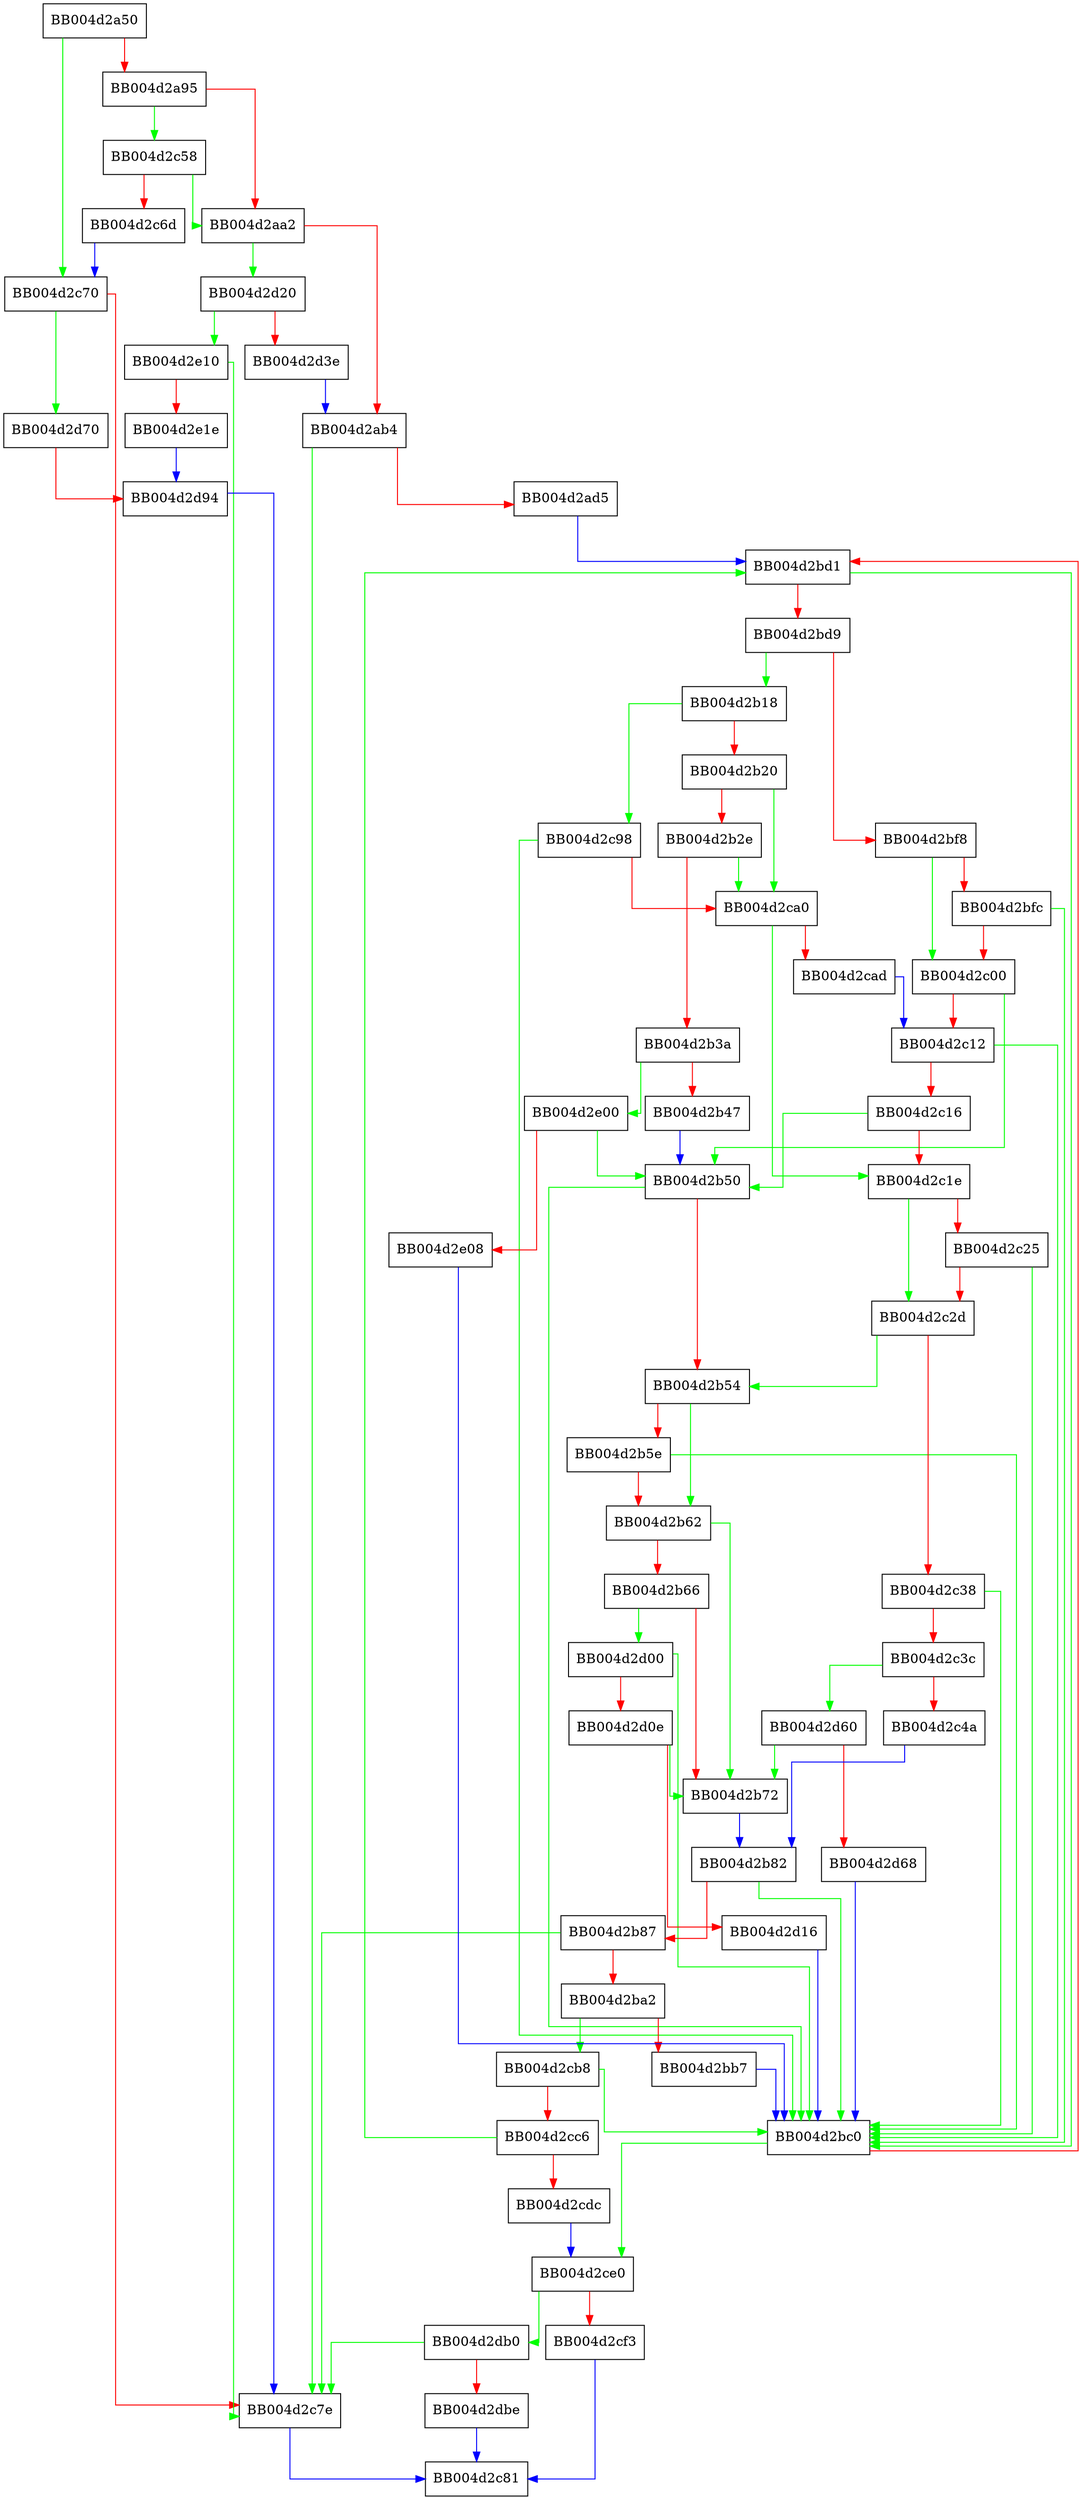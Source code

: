 digraph tls_construct_extensions {
  node [shape="box"];
  graph [splines=ortho];
  BB004d2a50 -> BB004d2c70 [color="green"];
  BB004d2a50 -> BB004d2a95 [color="red"];
  BB004d2a95 -> BB004d2c58 [color="green"];
  BB004d2a95 -> BB004d2aa2 [color="red"];
  BB004d2aa2 -> BB004d2d20 [color="green"];
  BB004d2aa2 -> BB004d2ab4 [color="red"];
  BB004d2ab4 -> BB004d2c7e [color="green"];
  BB004d2ab4 -> BB004d2ad5 [color="red"];
  BB004d2ad5 -> BB004d2bd1 [color="blue"];
  BB004d2b18 -> BB004d2c98 [color="green"];
  BB004d2b18 -> BB004d2b20 [color="red"];
  BB004d2b20 -> BB004d2ca0 [color="green"];
  BB004d2b20 -> BB004d2b2e [color="red"];
  BB004d2b2e -> BB004d2ca0 [color="green"];
  BB004d2b2e -> BB004d2b3a [color="red"];
  BB004d2b3a -> BB004d2e00 [color="green"];
  BB004d2b3a -> BB004d2b47 [color="red"];
  BB004d2b47 -> BB004d2b50 [color="blue"];
  BB004d2b50 -> BB004d2bc0 [color="green"];
  BB004d2b50 -> BB004d2b54 [color="red"];
  BB004d2b54 -> BB004d2b62 [color="green"];
  BB004d2b54 -> BB004d2b5e [color="red"];
  BB004d2b5e -> BB004d2bc0 [color="green"];
  BB004d2b5e -> BB004d2b62 [color="red"];
  BB004d2b62 -> BB004d2b72 [color="green"];
  BB004d2b62 -> BB004d2b66 [color="red"];
  BB004d2b66 -> BB004d2d00 [color="green"];
  BB004d2b66 -> BB004d2b72 [color="red"];
  BB004d2b72 -> BB004d2b82 [color="blue"];
  BB004d2b82 -> BB004d2bc0 [color="green"];
  BB004d2b82 -> BB004d2b87 [color="red"];
  BB004d2b87 -> BB004d2c7e [color="green"];
  BB004d2b87 -> BB004d2ba2 [color="red"];
  BB004d2ba2 -> BB004d2cb8 [color="green"];
  BB004d2ba2 -> BB004d2bb7 [color="red"];
  BB004d2bb7 -> BB004d2bc0 [color="blue"];
  BB004d2bc0 -> BB004d2ce0 [color="green"];
  BB004d2bc0 -> BB004d2bd1 [color="red"];
  BB004d2bd1 -> BB004d2bc0 [color="green"];
  BB004d2bd1 -> BB004d2bd9 [color="red"];
  BB004d2bd9 -> BB004d2b18 [color="green"];
  BB004d2bd9 -> BB004d2bf8 [color="red"];
  BB004d2bf8 -> BB004d2c00 [color="green"];
  BB004d2bf8 -> BB004d2bfc [color="red"];
  BB004d2bfc -> BB004d2bc0 [color="green"];
  BB004d2bfc -> BB004d2c00 [color="red"];
  BB004d2c00 -> BB004d2b50 [color="green"];
  BB004d2c00 -> BB004d2c12 [color="red"];
  BB004d2c12 -> BB004d2bc0 [color="green"];
  BB004d2c12 -> BB004d2c16 [color="red"];
  BB004d2c16 -> BB004d2b50 [color="green"];
  BB004d2c16 -> BB004d2c1e [color="red"];
  BB004d2c1e -> BB004d2c2d [color="green"];
  BB004d2c1e -> BB004d2c25 [color="red"];
  BB004d2c25 -> BB004d2bc0 [color="green"];
  BB004d2c25 -> BB004d2c2d [color="red"];
  BB004d2c2d -> BB004d2b54 [color="green"];
  BB004d2c2d -> BB004d2c38 [color="red"];
  BB004d2c38 -> BB004d2bc0 [color="green"];
  BB004d2c38 -> BB004d2c3c [color="red"];
  BB004d2c3c -> BB004d2d60 [color="green"];
  BB004d2c3c -> BB004d2c4a [color="red"];
  BB004d2c4a -> BB004d2b82 [color="blue"];
  BB004d2c58 -> BB004d2aa2 [color="green"];
  BB004d2c58 -> BB004d2c6d [color="red"];
  BB004d2c6d -> BB004d2c70 [color="blue"];
  BB004d2c70 -> BB004d2d70 [color="green"];
  BB004d2c70 -> BB004d2c7e [color="red"];
  BB004d2c7e -> BB004d2c81 [color="blue"];
  BB004d2c98 -> BB004d2bc0 [color="green"];
  BB004d2c98 -> BB004d2ca0 [color="red"];
  BB004d2ca0 -> BB004d2c1e [color="green"];
  BB004d2ca0 -> BB004d2cad [color="red"];
  BB004d2cad -> BB004d2c12 [color="blue"];
  BB004d2cb8 -> BB004d2bc0 [color="green"];
  BB004d2cb8 -> BB004d2cc6 [color="red"];
  BB004d2cc6 -> BB004d2bd1 [color="green"];
  BB004d2cc6 -> BB004d2cdc [color="red"];
  BB004d2cdc -> BB004d2ce0 [color="blue"];
  BB004d2ce0 -> BB004d2db0 [color="green"];
  BB004d2ce0 -> BB004d2cf3 [color="red"];
  BB004d2cf3 -> BB004d2c81 [color="blue"];
  BB004d2d00 -> BB004d2bc0 [color="green"];
  BB004d2d00 -> BB004d2d0e [color="red"];
  BB004d2d0e -> BB004d2b72 [color="green"];
  BB004d2d0e -> BB004d2d16 [color="red"];
  BB004d2d16 -> BB004d2bc0 [color="blue"];
  BB004d2d20 -> BB004d2e10 [color="green"];
  BB004d2d20 -> BB004d2d3e [color="red"];
  BB004d2d3e -> BB004d2ab4 [color="blue"];
  BB004d2d60 -> BB004d2b72 [color="green"];
  BB004d2d60 -> BB004d2d68 [color="red"];
  BB004d2d68 -> BB004d2bc0 [color="blue"];
  BB004d2d70 -> BB004d2d94 [color="red"];
  BB004d2d94 -> BB004d2c7e [color="blue"];
  BB004d2db0 -> BB004d2c7e [color="green"];
  BB004d2db0 -> BB004d2dbe [color="red"];
  BB004d2dbe -> BB004d2c81 [color="blue"];
  BB004d2e00 -> BB004d2b50 [color="green"];
  BB004d2e00 -> BB004d2e08 [color="red"];
  BB004d2e08 -> BB004d2bc0 [color="blue"];
  BB004d2e10 -> BB004d2c7e [color="green"];
  BB004d2e10 -> BB004d2e1e [color="red"];
  BB004d2e1e -> BB004d2d94 [color="blue"];
}